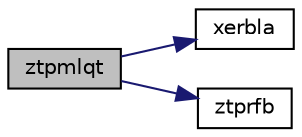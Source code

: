 digraph "ztpmlqt"
{
 // LATEX_PDF_SIZE
  edge [fontname="Helvetica",fontsize="10",labelfontname="Helvetica",labelfontsize="10"];
  node [fontname="Helvetica",fontsize="10",shape=record];
  rankdir="LR";
  Node1 [label="ztpmlqt",height=0.2,width=0.4,color="black", fillcolor="grey75", style="filled", fontcolor="black",tooltip="ZTPMLQT"];
  Node1 -> Node2 [color="midnightblue",fontsize="10",style="solid",fontname="Helvetica"];
  Node2 [label="xerbla",height=0.2,width=0.4,color="black", fillcolor="white", style="filled",URL="$xerbla_8f.html#a377ee61015baf8dea7770b3a404b1c07",tooltip="XERBLA"];
  Node1 -> Node3 [color="midnightblue",fontsize="10",style="solid",fontname="Helvetica"];
  Node3 [label="ztprfb",height=0.2,width=0.4,color="black", fillcolor="white", style="filled",URL="$ztprfb_8f.html#a87bcb9074856c6f0ee4656b802b900ea",tooltip="ZTPRFB applies a complex \"triangular-pentagonal\" block reflector to a complex matrix,..."];
}
